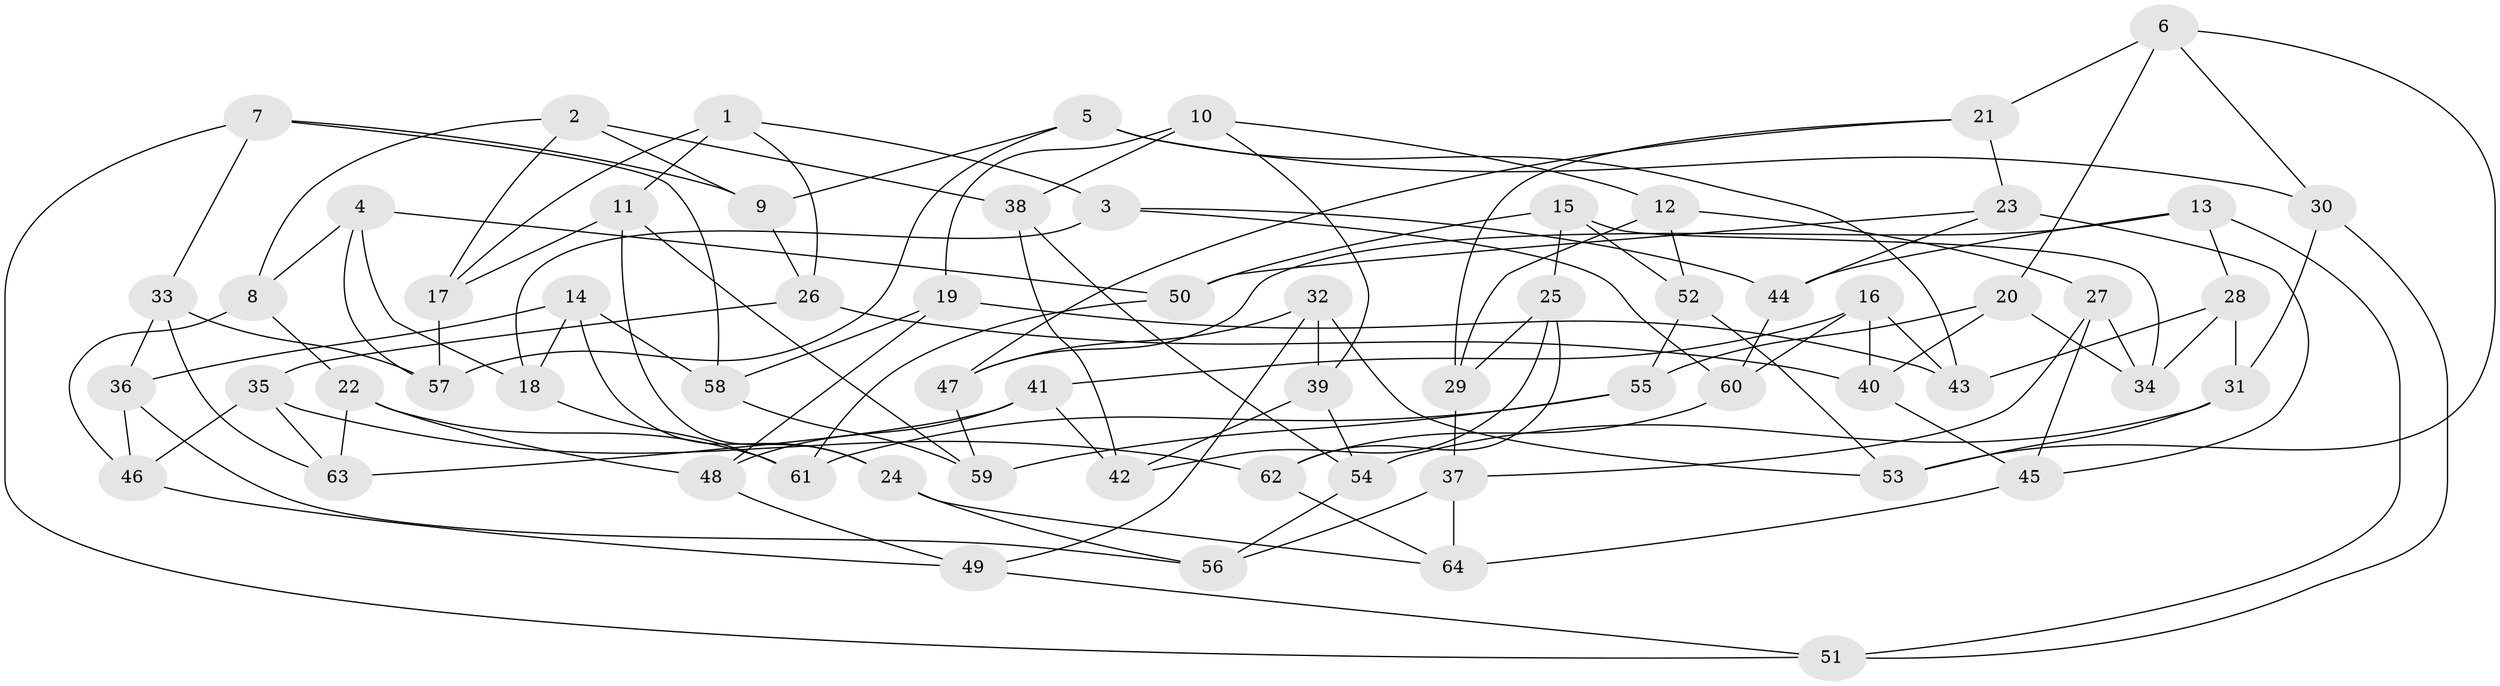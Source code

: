 // Generated by graph-tools (version 1.1) at 2025/11/02/27/25 16:11:46]
// undirected, 64 vertices, 128 edges
graph export_dot {
graph [start="1"]
  node [color=gray90,style=filled];
  1;
  2;
  3;
  4;
  5;
  6;
  7;
  8;
  9;
  10;
  11;
  12;
  13;
  14;
  15;
  16;
  17;
  18;
  19;
  20;
  21;
  22;
  23;
  24;
  25;
  26;
  27;
  28;
  29;
  30;
  31;
  32;
  33;
  34;
  35;
  36;
  37;
  38;
  39;
  40;
  41;
  42;
  43;
  44;
  45;
  46;
  47;
  48;
  49;
  50;
  51;
  52;
  53;
  54;
  55;
  56;
  57;
  58;
  59;
  60;
  61;
  62;
  63;
  64;
  1 -- 17;
  1 -- 11;
  1 -- 26;
  1 -- 3;
  2 -- 38;
  2 -- 9;
  2 -- 8;
  2 -- 17;
  3 -- 44;
  3 -- 60;
  3 -- 18;
  4 -- 8;
  4 -- 18;
  4 -- 57;
  4 -- 50;
  5 -- 9;
  5 -- 43;
  5 -- 30;
  5 -- 57;
  6 -- 30;
  6 -- 21;
  6 -- 20;
  6 -- 53;
  7 -- 9;
  7 -- 33;
  7 -- 58;
  7 -- 51;
  8 -- 46;
  8 -- 22;
  9 -- 26;
  10 -- 19;
  10 -- 12;
  10 -- 38;
  10 -- 39;
  11 -- 24;
  11 -- 17;
  11 -- 59;
  12 -- 29;
  12 -- 27;
  12 -- 52;
  13 -- 44;
  13 -- 28;
  13 -- 51;
  13 -- 47;
  14 -- 36;
  14 -- 24;
  14 -- 18;
  14 -- 58;
  15 -- 34;
  15 -- 52;
  15 -- 50;
  15 -- 25;
  16 -- 60;
  16 -- 40;
  16 -- 41;
  16 -- 43;
  17 -- 57;
  18 -- 61;
  19 -- 48;
  19 -- 58;
  19 -- 43;
  20 -- 55;
  20 -- 40;
  20 -- 34;
  21 -- 47;
  21 -- 23;
  21 -- 29;
  22 -- 48;
  22 -- 61;
  22 -- 63;
  23 -- 50;
  23 -- 44;
  23 -- 45;
  24 -- 64;
  24 -- 56;
  25 -- 29;
  25 -- 42;
  25 -- 62;
  26 -- 35;
  26 -- 40;
  27 -- 45;
  27 -- 37;
  27 -- 34;
  28 -- 43;
  28 -- 31;
  28 -- 34;
  29 -- 37;
  30 -- 31;
  30 -- 51;
  31 -- 53;
  31 -- 54;
  32 -- 49;
  32 -- 47;
  32 -- 39;
  32 -- 53;
  33 -- 36;
  33 -- 63;
  33 -- 57;
  35 -- 63;
  35 -- 46;
  35 -- 62;
  36 -- 46;
  36 -- 56;
  37 -- 64;
  37 -- 56;
  38 -- 54;
  38 -- 42;
  39 -- 42;
  39 -- 54;
  40 -- 45;
  41 -- 48;
  41 -- 63;
  41 -- 42;
  44 -- 60;
  45 -- 64;
  46 -- 49;
  47 -- 59;
  48 -- 49;
  49 -- 51;
  50 -- 61;
  52 -- 55;
  52 -- 53;
  54 -- 56;
  55 -- 61;
  55 -- 59;
  58 -- 59;
  60 -- 62;
  62 -- 64;
}
